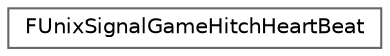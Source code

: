 digraph "Graphical Class Hierarchy"
{
 // INTERACTIVE_SVG=YES
 // LATEX_PDF_SIZE
  bgcolor="transparent";
  edge [fontname=Helvetica,fontsize=10,labelfontname=Helvetica,labelfontsize=10];
  node [fontname=Helvetica,fontsize=10,shape=box,height=0.2,width=0.4];
  rankdir="LR";
  Node0 [id="Node000000",label="FUnixSignalGameHitchHeartBeat",height=0.2,width=0.4,color="grey40", fillcolor="white", style="filled",URL="$d3/d21/classFUnixSignalGameHitchHeartBeat.html",tooltip=" "];
}
